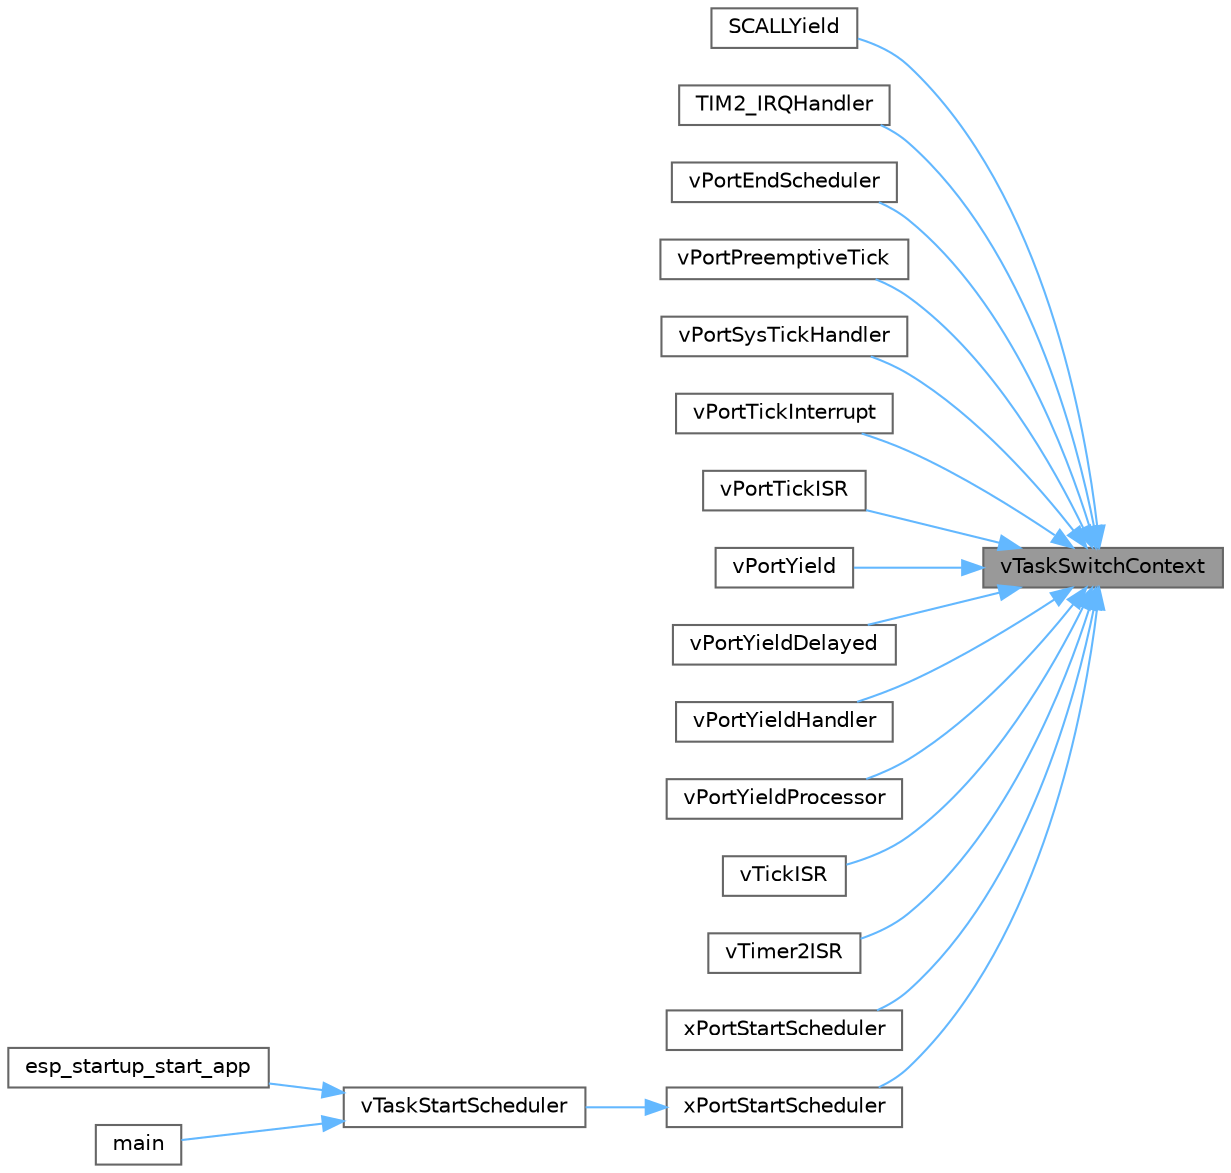 digraph "vTaskSwitchContext"
{
 // LATEX_PDF_SIZE
  bgcolor="transparent";
  edge [fontname=Helvetica,fontsize=10,labelfontname=Helvetica,labelfontsize=10];
  node [fontname=Helvetica,fontsize=10,shape=box,height=0.2,width=0.4];
  rankdir="RL";
  Node1 [id="Node000001",label="vTaskSwitchContext",height=0.2,width=0.4,color="gray40", fillcolor="grey60", style="filled", fontcolor="black",tooltip=" "];
  Node1 -> Node2 [id="edge1_Node000001_Node000002",dir="back",color="steelblue1",style="solid",tooltip=" "];
  Node2 [id="Node000002",label="SCALLYield",height=0.2,width=0.4,color="grey40", fillcolor="white", style="filled",URL="$_i_a_r_2_a_v_r32___u_c3_2port_8c.html#ad547cf475a00f0c1a37dac99d82ef31d",tooltip=" "];
  Node1 -> Node3 [id="edge2_Node000001_Node000003",dir="back",color="steelblue1",style="solid",tooltip=" "];
  Node3 [id="Node000003",label="TIM2_IRQHandler",height=0.2,width=0.4,color="grey40", fillcolor="white", style="filled",URL="$_i_a_r_2_s_t_r91x_2port_8c.html#a38ad4725462bdc5e86c4ead4f04b9fc2",tooltip=" "];
  Node1 -> Node4 [id="edge3_Node000001_Node000004",dir="back",color="steelblue1",style="solid",tooltip=" "];
  Node4 [id="Node000004",label="vPortEndScheduler",height=0.2,width=0.4,color="grey40", fillcolor="white", style="filled",URL="$_i_a_r_2_r_x700v3___d_p_f_p_u_2port_8c.html#af76f3c0b44c5b5c06fc046a4ee1a6423",tooltip="End the FreeRTOS scheduler."];
  Node1 -> Node5 [id="edge4_Node000001_Node000005",dir="back",color="steelblue1",style="solid",tooltip=" "];
  Node5 [id="Node000005",label="vPortPreemptiveTick",height=0.2,width=0.4,color="grey40", fillcolor="white", style="filled",URL="$_i_a_r_2_s_t_r71x_2port_8c.html#afa0af0d6450abd50943523742eb8090b",tooltip=" "];
  Node1 -> Node6 [id="edge5_Node000001_Node000006",dir="back",color="steelblue1",style="solid",tooltip=" "];
  Node6 [id="Node000006",label="vPortSysTickHandler",height=0.2,width=0.4,color="grey40", fillcolor="white", style="filled",URL="$_g_c_c_2_nios_i_i_2port_8c.html#af1a9482c8637cbe236971c9eb0cd2863",tooltip=" "];
  Node1 -> Node7 [id="edge6_Node000001_Node000007",dir="back",color="steelblue1",style="solid",tooltip=" "];
  Node7 [id="Node000007",label="vPortTickInterrupt",height=0.2,width=0.4,color="grey40", fillcolor="white", style="filled",URL="$_code_warrior_2_h_c_s12_2port_8c.html#ae536a48b8cb683c5474b383aa811fd3e",tooltip=" "];
  Node1 -> Node8 [id="edge7_Node000001_Node000008",dir="back",color="steelblue1",style="solid",tooltip=" "];
  Node8 [id="Node000008",label="vPortTickISR",height=0.2,width=0.4,color="grey40", fillcolor="white", style="filled",URL="$_s_t_r75x_2port_i_s_r_8c.html#a546d822c1cff528af19326d0fb49e7de",tooltip=" "];
  Node1 -> Node9 [id="edge8_Node000001_Node000009",dir="back",color="steelblue1",style="solid",tooltip=" "];
  Node9 [id="Node000009",label="vPortYield",height=0.2,width=0.4,color="grey40", fillcolor="white", style="filled",URL="$_code_warrior_2_h_c_s12_2port_8c.html#aad7fc9aa6bc470c8d84a4078eb29bb96",tooltip="Yield the CPU."];
  Node1 -> Node10 [id="edge9_Node000001_Node000010",dir="back",color="steelblue1",style="solid",tooltip=" "];
  Node10 [id="Node000010",label="vPortYieldDelayed",height=0.2,width=0.4,color="grey40", fillcolor="white", style="filled",URL="$_softune_2_m_b96340_2port_8c.html#a04375590036a5cbfb25df405922ab067",tooltip=" "];
  Node1 -> Node11 [id="edge10_Node000001_Node000011",dir="back",color="steelblue1",style="solid",tooltip=" "];
  Node11 [id="Node000011",label="vPortYieldHandler",height=0.2,width=0.4,color="grey40", fillcolor="white", style="filled",URL="$_code_warrior_2_cold_fire___v1_2port_8c.html#ad39f79e3ec80894f2c6b1e5ed132f10f",tooltip=" "];
  Node1 -> Node12 [id="edge11_Node000001_Node000012",dir="back",color="steelblue1",style="solid",tooltip=" "];
  Node12 [id="Node000012",label="vPortYieldProcessor",height=0.2,width=0.4,color="grey40", fillcolor="white", style="filled",URL="$_a_r_m7___a_t91_f_r40008_2port_i_s_r_8c.html#ab2e6549af16c47ab2e7d0fccb861a708",tooltip=" "];
  Node1 -> Node13 [id="edge12_Node000001_Node000013",dir="back",color="steelblue1",style="solid",tooltip=" "];
  Node13 [id="Node000013",label="vTickISR",height=0.2,width=0.4,color="grey40", fillcolor="white", style="filled",URL="$_g_c_c_2_micro_blaze_2port_8c.html#ab5ab3ae4463018bbd90bc56dbe7da7b4",tooltip=" "];
  Node1 -> Node14 [id="edge13_Node000001_Node000014",dir="back",color="steelblue1",style="solid",tooltip=" "];
  Node14 [id="Node000014",label="vTimer2ISR",height=0.2,width=0.4,color="grey40", fillcolor="white", style="filled",URL="$_s_d_c_c_2_cygnal_2port_8c.html#ae1064ff55886ef9cf64f424672819a27",tooltip=" "];
  Node1 -> Node15 [id="edge14_Node000001_Node000015",dir="back",color="steelblue1",style="solid",tooltip=" "];
  Node15 [id="Node000015",label="xPortStartScheduler",height=0.2,width=0.4,color="grey40", fillcolor="white", style="filled",URL="$_g_c_c_2_a_r_m___c_m0_2port_8c.html#ade5a8c6666e7413a0355cc252029c5c6",tooltip=" "];
  Node1 -> Node16 [id="edge15_Node000001_Node000016",dir="back",color="steelblue1",style="solid",tooltip=" "];
  Node16 [id="Node000016",label="xPortStartScheduler",height=0.2,width=0.4,color="grey40", fillcolor="white", style="filled",URL="$_wiz_c_2_p_i_c18_2port_8c.html#ade5a8c6666e7413a0355cc252029c5c6",tooltip="start the freertos scheduler, go to the first task"];
  Node16 -> Node17 [id="edge16_Node000016_Node000017",dir="back",color="steelblue1",style="solid",tooltip=" "];
  Node17 [id="Node000017",label="vTaskStartScheduler",height=0.2,width=0.4,color="grey40", fillcolor="white", style="filled",URL="$tasks_8c.html#a598661cdd2a6af95a077245d11e3d142",tooltip=" "];
  Node17 -> Node18 [id="edge17_Node000017_Node000018",dir="back",color="steelblue1",style="solid",tooltip=" "];
  Node18 [id="Node000018",label="esp_startup_start_app",height=0.2,width=0.4,color="grey40", fillcolor="white", style="filled",URL="$_third_party_2_g_c_c_2_xtensa___e_s_p32_2port_8c.html#a21ae412a3f8e9a58f76651cc0f1f4d98",tooltip=" "];
  Node17 -> Node19 [id="edge18_Node000017_Node000019",dir="back",color="steelblue1",style="solid",tooltip=" "];
  Node19 [id="Node000019",label="main",height=0.2,width=0.4,color="grey40", fillcolor="white", style="filled",URL="$main_8c.html#a840291bc02cba5474a4cb46a9b9566fe",tooltip=" "];
}
